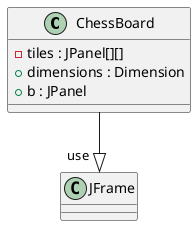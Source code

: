 @startuml
'https://plantuml.com/class-diagram

class ChessBoard
{
    - tiles : JPanel[][]
    + dimensions : Dimension
    + b : JPanel
}

class JFrame
{
}

ChessBoard --|> "use  " JFrame

@enduml